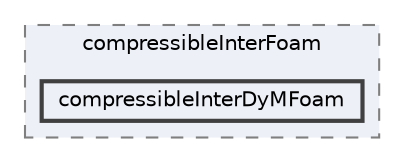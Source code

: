 digraph "applications/solvers/multiphase/compressibleInterFoam/compressibleInterDyMFoam"
{
 // LATEX_PDF_SIZE
  bgcolor="transparent";
  edge [fontname=Helvetica,fontsize=10,labelfontname=Helvetica,labelfontsize=10];
  node [fontname=Helvetica,fontsize=10,shape=box,height=0.2,width=0.4];
  compound=true
  subgraph clusterdir_fb05bcc430bbe51efa429e7fa7725607 {
    graph [ bgcolor="#edf0f7", pencolor="grey50", label="compressibleInterFoam", fontname=Helvetica,fontsize=10 style="filled,dashed", URL="dir_fb05bcc430bbe51efa429e7fa7725607.html",tooltip=""]
  dir_47758a512a4a832d05f998afa98b85ab [label="compressibleInterDyMFoam", fillcolor="#edf0f7", color="grey25", style="filled,bold", URL="dir_47758a512a4a832d05f998afa98b85ab.html",tooltip=""];
  }
}

